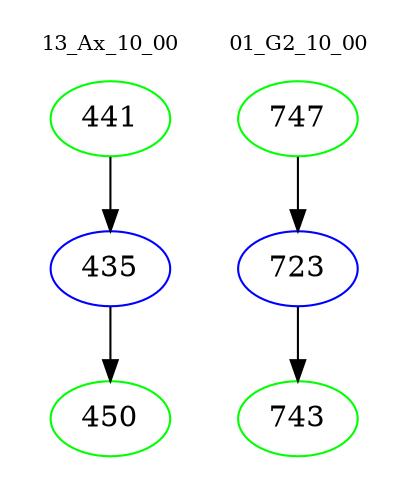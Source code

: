 digraph{
subgraph cluster_0 {
color = white
label = "13_Ax_10_00";
fontsize=10;
T0_441 [label="441", color="green"]
T0_441 -> T0_435 [color="black"]
T0_435 [label="435", color="blue"]
T0_435 -> T0_450 [color="black"]
T0_450 [label="450", color="green"]
}
subgraph cluster_1 {
color = white
label = "01_G2_10_00";
fontsize=10;
T1_747 [label="747", color="green"]
T1_747 -> T1_723 [color="black"]
T1_723 [label="723", color="blue"]
T1_723 -> T1_743 [color="black"]
T1_743 [label="743", color="green"]
}
}
